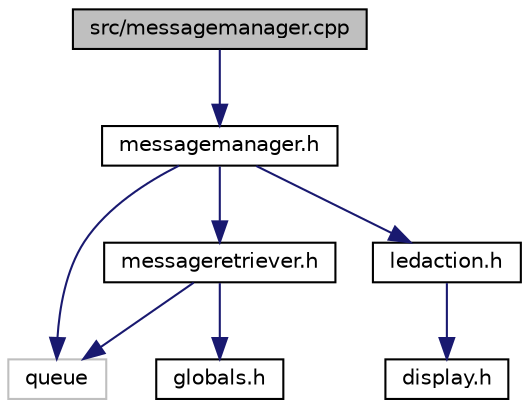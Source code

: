 digraph "src/messagemanager.cpp"
{
 // LATEX_PDF_SIZE
  edge [fontname="Helvetica",fontsize="10",labelfontname="Helvetica",labelfontsize="10"];
  node [fontname="Helvetica",fontsize="10",shape=record];
  Node1 [label="src/messagemanager.cpp",height=0.2,width=0.4,color="black", fillcolor="grey75", style="filled", fontcolor="black",tooltip="Contains definitions of functions that occue in the messagemanager.h file."];
  Node1 -> Node2 [color="midnightblue",fontsize="10",style="solid",fontname="Helvetica"];
  Node2 [label="messagemanager.h",height=0.2,width=0.4,color="black", fillcolor="white", style="filled",URL="$messagemanager_8h.html",tooltip="Contains the details on how to manage messages from different sources."];
  Node2 -> Node3 [color="midnightblue",fontsize="10",style="solid",fontname="Helvetica"];
  Node3 [label="queue",height=0.2,width=0.4,color="grey75", fillcolor="white", style="filled",tooltip=" "];
  Node2 -> Node4 [color="midnightblue",fontsize="10",style="solid",fontname="Helvetica"];
  Node4 [label="messageretriever.h",height=0.2,width=0.4,color="black", fillcolor="white", style="filled",URL="$messageretriever_8h.html",tooltip="Message retriever base class for the led light strip."];
  Node4 -> Node5 [color="midnightblue",fontsize="10",style="solid",fontname="Helvetica"];
  Node5 [label="globals.h",height=0.2,width=0.4,color="black", fillcolor="white", style="filled",URL="$globals_8h_source.html",tooltip=" "];
  Node4 -> Node3 [color="midnightblue",fontsize="10",style="solid",fontname="Helvetica"];
  Node2 -> Node6 [color="midnightblue",fontsize="10",style="solid",fontname="Helvetica"];
  Node6 [label="ledaction.h",height=0.2,width=0.4,color="black", fillcolor="white", style="filled",URL="$ledaction_8h.html",tooltip="This file represents an LED action."];
  Node6 -> Node7 [color="midnightblue",fontsize="10",style="solid",fontname="Helvetica"];
  Node7 [label="display.h",height=0.2,width=0.4,color="black", fillcolor="white", style="filled",URL="$display_8h.html",tooltip="This file contains all tools to write to and interface will the led strip."];
}
